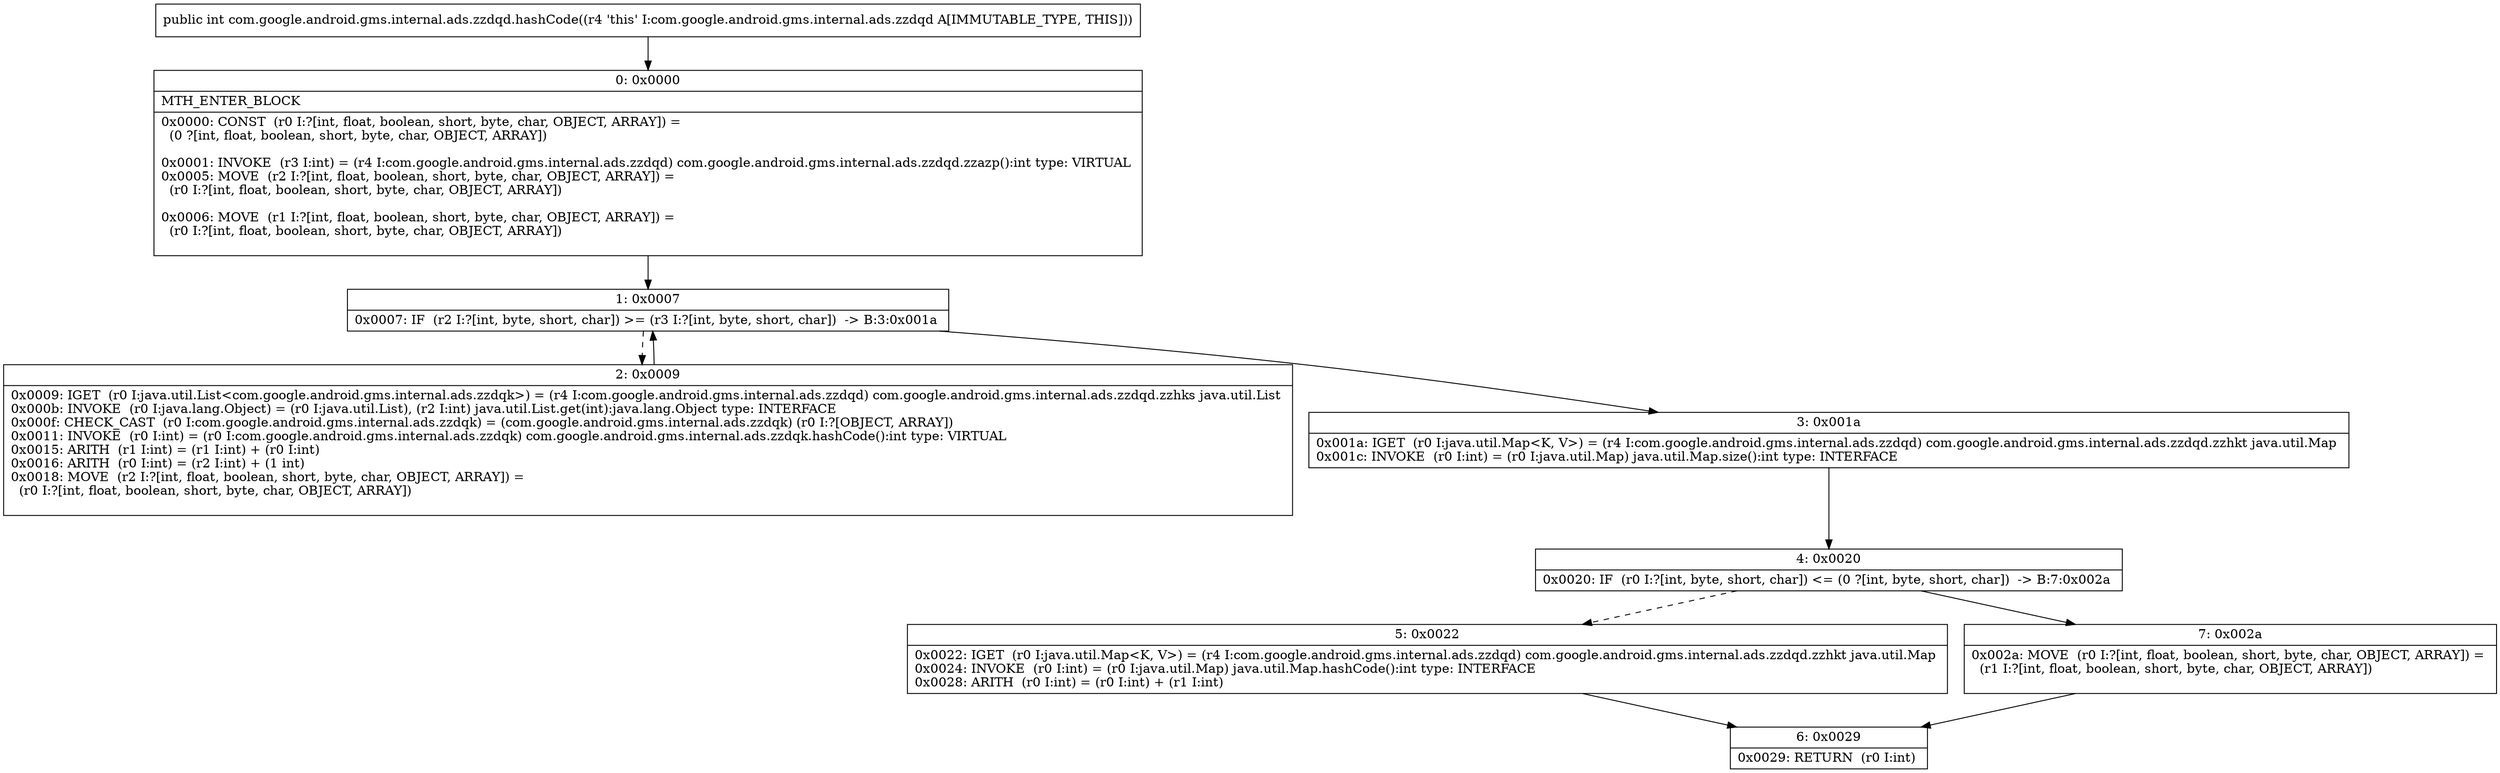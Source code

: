 digraph "CFG forcom.google.android.gms.internal.ads.zzdqd.hashCode()I" {
Node_0 [shape=record,label="{0\:\ 0x0000|MTH_ENTER_BLOCK\l|0x0000: CONST  (r0 I:?[int, float, boolean, short, byte, char, OBJECT, ARRAY]) = \l  (0 ?[int, float, boolean, short, byte, char, OBJECT, ARRAY])\l \l0x0001: INVOKE  (r3 I:int) = (r4 I:com.google.android.gms.internal.ads.zzdqd) com.google.android.gms.internal.ads.zzdqd.zzazp():int type: VIRTUAL \l0x0005: MOVE  (r2 I:?[int, float, boolean, short, byte, char, OBJECT, ARRAY]) = \l  (r0 I:?[int, float, boolean, short, byte, char, OBJECT, ARRAY])\l \l0x0006: MOVE  (r1 I:?[int, float, boolean, short, byte, char, OBJECT, ARRAY]) = \l  (r0 I:?[int, float, boolean, short, byte, char, OBJECT, ARRAY])\l \l}"];
Node_1 [shape=record,label="{1\:\ 0x0007|0x0007: IF  (r2 I:?[int, byte, short, char]) \>= (r3 I:?[int, byte, short, char])  \-\> B:3:0x001a \l}"];
Node_2 [shape=record,label="{2\:\ 0x0009|0x0009: IGET  (r0 I:java.util.List\<com.google.android.gms.internal.ads.zzdqk\>) = (r4 I:com.google.android.gms.internal.ads.zzdqd) com.google.android.gms.internal.ads.zzdqd.zzhks java.util.List \l0x000b: INVOKE  (r0 I:java.lang.Object) = (r0 I:java.util.List), (r2 I:int) java.util.List.get(int):java.lang.Object type: INTERFACE \l0x000f: CHECK_CAST  (r0 I:com.google.android.gms.internal.ads.zzdqk) = (com.google.android.gms.internal.ads.zzdqk) (r0 I:?[OBJECT, ARRAY]) \l0x0011: INVOKE  (r0 I:int) = (r0 I:com.google.android.gms.internal.ads.zzdqk) com.google.android.gms.internal.ads.zzdqk.hashCode():int type: VIRTUAL \l0x0015: ARITH  (r1 I:int) = (r1 I:int) + (r0 I:int) \l0x0016: ARITH  (r0 I:int) = (r2 I:int) + (1 int) \l0x0018: MOVE  (r2 I:?[int, float, boolean, short, byte, char, OBJECT, ARRAY]) = \l  (r0 I:?[int, float, boolean, short, byte, char, OBJECT, ARRAY])\l \l}"];
Node_3 [shape=record,label="{3\:\ 0x001a|0x001a: IGET  (r0 I:java.util.Map\<K, V\>) = (r4 I:com.google.android.gms.internal.ads.zzdqd) com.google.android.gms.internal.ads.zzdqd.zzhkt java.util.Map \l0x001c: INVOKE  (r0 I:int) = (r0 I:java.util.Map) java.util.Map.size():int type: INTERFACE \l}"];
Node_4 [shape=record,label="{4\:\ 0x0020|0x0020: IF  (r0 I:?[int, byte, short, char]) \<= (0 ?[int, byte, short, char])  \-\> B:7:0x002a \l}"];
Node_5 [shape=record,label="{5\:\ 0x0022|0x0022: IGET  (r0 I:java.util.Map\<K, V\>) = (r4 I:com.google.android.gms.internal.ads.zzdqd) com.google.android.gms.internal.ads.zzdqd.zzhkt java.util.Map \l0x0024: INVOKE  (r0 I:int) = (r0 I:java.util.Map) java.util.Map.hashCode():int type: INTERFACE \l0x0028: ARITH  (r0 I:int) = (r0 I:int) + (r1 I:int) \l}"];
Node_6 [shape=record,label="{6\:\ 0x0029|0x0029: RETURN  (r0 I:int) \l}"];
Node_7 [shape=record,label="{7\:\ 0x002a|0x002a: MOVE  (r0 I:?[int, float, boolean, short, byte, char, OBJECT, ARRAY]) = \l  (r1 I:?[int, float, boolean, short, byte, char, OBJECT, ARRAY])\l \l}"];
MethodNode[shape=record,label="{public int com.google.android.gms.internal.ads.zzdqd.hashCode((r4 'this' I:com.google.android.gms.internal.ads.zzdqd A[IMMUTABLE_TYPE, THIS])) }"];
MethodNode -> Node_0;
Node_0 -> Node_1;
Node_1 -> Node_2[style=dashed];
Node_1 -> Node_3;
Node_2 -> Node_1;
Node_3 -> Node_4;
Node_4 -> Node_5[style=dashed];
Node_4 -> Node_7;
Node_5 -> Node_6;
Node_7 -> Node_6;
}

